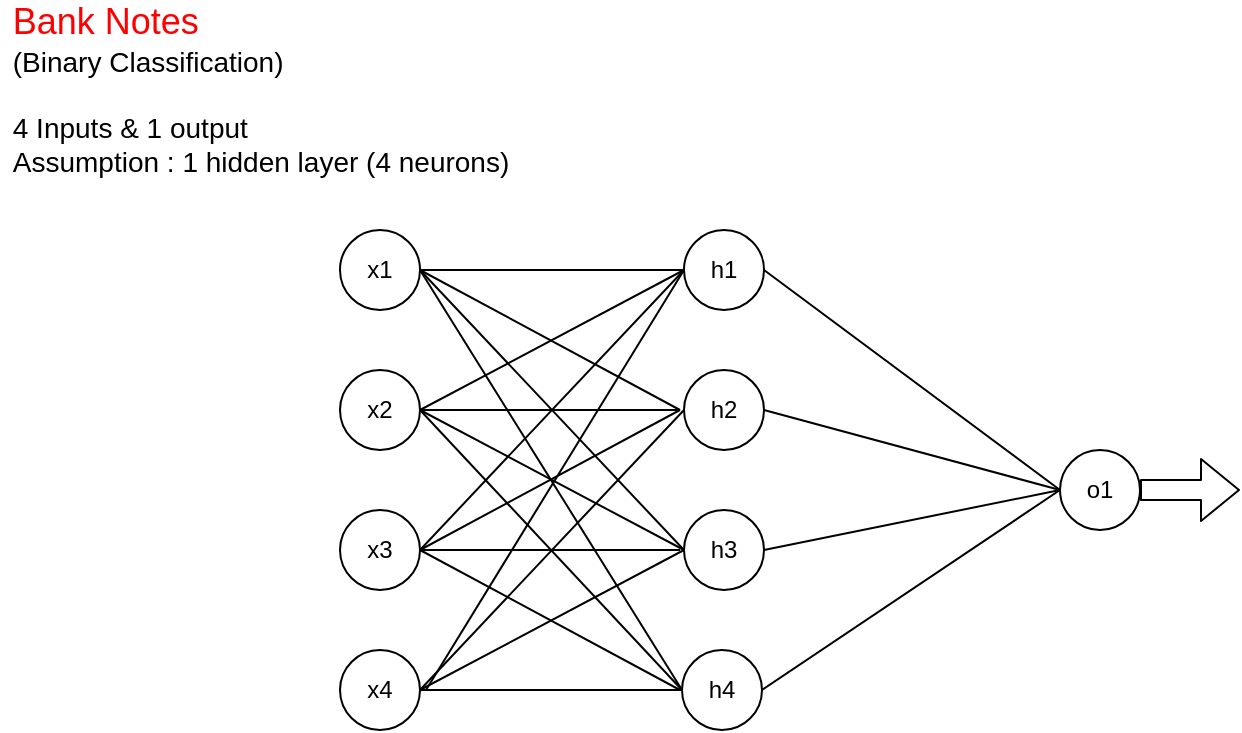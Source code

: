 <mxfile version="13.10.0" type="github">
  <diagram id="l8HAb5ZpfE-K3qL3GmzX" name="Page-1">
    <mxGraphModel dx="1426" dy="783" grid="1" gridSize="10" guides="1" tooltips="1" connect="1" arrows="1" fold="1" page="1" pageScale="1" pageWidth="850" pageHeight="1100" math="0" shadow="0">
      <root>
        <mxCell id="0" />
        <mxCell id="1" parent="0" />
        <mxCell id="YVwRgUmtyMi5_FWcy6iZ-1" value="h1" style="ellipse;whiteSpace=wrap;html=1;aspect=fixed;" parent="1" vertex="1">
          <mxGeometry x="402" y="140" width="40" height="40" as="geometry" />
        </mxCell>
        <mxCell id="YVwRgUmtyMi5_FWcy6iZ-2" value="h3" style="ellipse;whiteSpace=wrap;html=1;aspect=fixed;" parent="1" vertex="1">
          <mxGeometry x="402" y="280" width="40" height="40" as="geometry" />
        </mxCell>
        <mxCell id="YVwRgUmtyMi5_FWcy6iZ-4" value="h4" style="ellipse;whiteSpace=wrap;html=1;aspect=fixed;" parent="1" vertex="1">
          <mxGeometry x="401" y="350" width="40" height="40" as="geometry" />
        </mxCell>
        <mxCell id="YVwRgUmtyMi5_FWcy6iZ-5" value="h2" style="ellipse;whiteSpace=wrap;html=1;aspect=fixed;" parent="1" vertex="1">
          <mxGeometry x="402" y="210" width="40" height="40" as="geometry" />
        </mxCell>
        <mxCell id="YVwRgUmtyMi5_FWcy6iZ-6" value="o1" style="ellipse;whiteSpace=wrap;html=1;aspect=fixed;" parent="1" vertex="1">
          <mxGeometry x="590" y="250" width="40" height="40" as="geometry" />
        </mxCell>
        <mxCell id="YVwRgUmtyMi5_FWcy6iZ-7" value="x1" style="ellipse;whiteSpace=wrap;html=1;aspect=fixed;" parent="1" vertex="1">
          <mxGeometry x="230" y="140" width="40" height="40" as="geometry" />
        </mxCell>
        <mxCell id="YVwRgUmtyMi5_FWcy6iZ-8" value="x3" style="ellipse;whiteSpace=wrap;html=1;aspect=fixed;" parent="1" vertex="1">
          <mxGeometry x="230" y="280" width="40" height="40" as="geometry" />
        </mxCell>
        <mxCell id="YVwRgUmtyMi5_FWcy6iZ-9" value="x4" style="ellipse;whiteSpace=wrap;html=1;aspect=fixed;" parent="1" vertex="1">
          <mxGeometry x="230" y="350" width="40" height="40" as="geometry" />
        </mxCell>
        <mxCell id="YVwRgUmtyMi5_FWcy6iZ-10" value="x2" style="ellipse;whiteSpace=wrap;html=1;aspect=fixed;" parent="1" vertex="1">
          <mxGeometry x="230" y="210" width="40" height="40" as="geometry" />
        </mxCell>
        <mxCell id="YVwRgUmtyMi5_FWcy6iZ-11" value="" style="endArrow=none;html=1;entryX=0;entryY=0.5;entryDx=0;entryDy=0;exitX=1;exitY=0.5;exitDx=0;exitDy=0;" parent="1" source="YVwRgUmtyMi5_FWcy6iZ-1" target="YVwRgUmtyMi5_FWcy6iZ-6" edge="1">
          <mxGeometry width="50" height="50" relative="1" as="geometry">
            <mxPoint x="400" y="430" as="sourcePoint" />
            <mxPoint x="450" y="380" as="targetPoint" />
          </mxGeometry>
        </mxCell>
        <mxCell id="YVwRgUmtyMi5_FWcy6iZ-12" value="" style="endArrow=none;html=1;entryX=0;entryY=0.5;entryDx=0;entryDy=0;exitX=1;exitY=0.5;exitDx=0;exitDy=0;" parent="1" source="YVwRgUmtyMi5_FWcy6iZ-5" target="YVwRgUmtyMi5_FWcy6iZ-6" edge="1">
          <mxGeometry width="50" height="50" relative="1" as="geometry">
            <mxPoint x="452" y="185" as="sourcePoint" />
            <mxPoint x="605.858" y="280.858" as="targetPoint" />
          </mxGeometry>
        </mxCell>
        <mxCell id="YVwRgUmtyMi5_FWcy6iZ-13" value="" style="endArrow=none;html=1;entryX=0;entryY=0.5;entryDx=0;entryDy=0;exitX=1;exitY=0.5;exitDx=0;exitDy=0;" parent="1" source="YVwRgUmtyMi5_FWcy6iZ-2" target="YVwRgUmtyMi5_FWcy6iZ-6" edge="1">
          <mxGeometry width="50" height="50" relative="1" as="geometry">
            <mxPoint x="452" y="240" as="sourcePoint" />
            <mxPoint x="600" y="280" as="targetPoint" />
          </mxGeometry>
        </mxCell>
        <mxCell id="YVwRgUmtyMi5_FWcy6iZ-14" value="" style="endArrow=none;html=1;entryX=0;entryY=0.5;entryDx=0;entryDy=0;exitX=1;exitY=0.5;exitDx=0;exitDy=0;" parent="1" source="YVwRgUmtyMi5_FWcy6iZ-4" target="YVwRgUmtyMi5_FWcy6iZ-6" edge="1">
          <mxGeometry width="50" height="50" relative="1" as="geometry">
            <mxPoint x="452" y="310" as="sourcePoint" />
            <mxPoint x="600" y="280" as="targetPoint" />
          </mxGeometry>
        </mxCell>
        <mxCell id="EzJesX8D6r8cH8Coe2rC-2" value="&lt;div style=&quot;text-align: left&quot;&gt;&lt;font color=&quot;#ff0000&quot;&gt;&lt;font style=&quot;font-size: 18px&quot;&gt;Bank Notes&lt;/font&gt;&lt;span style=&quot;font-size: 14px&quot;&gt;&amp;nbsp;&lt;/span&gt;&lt;/font&gt;&lt;/div&gt;&lt;font&gt;&lt;div style=&quot;font-size: 14px ; text-align: left&quot;&gt;&lt;span&gt;(Binary Classification)&lt;/span&gt;&lt;/div&gt;&lt;div style=&quot;font-size: 14px ; text-align: left&quot;&gt;&lt;span&gt;&lt;br&gt;&lt;/span&gt;&lt;/div&gt;&lt;div style=&quot;font-size: 14px ; text-align: left&quot;&gt;&lt;span&gt;4 Inputs &amp;amp; 1 output&lt;/span&gt;&lt;/div&gt;&lt;div style=&quot;text-align: left&quot;&gt;&lt;span style=&quot;font-size: 14px&quot;&gt;Assumption&amp;nbsp;&lt;/span&gt;&lt;span style=&quot;font-size: 14px&quot;&gt;: 1 hidden layer (4 neurons)&lt;/span&gt;&lt;/div&gt;&lt;/font&gt;" style="text;html=1;align=center;verticalAlign=middle;resizable=0;points=[];autosize=1;" parent="1" vertex="1">
          <mxGeometry x="60" y="30" width="260" height="80" as="geometry" />
        </mxCell>
        <mxCell id="EzJesX8D6r8cH8Coe2rC-3" value="" style="endArrow=none;html=1;exitX=1;exitY=0.5;exitDx=0;exitDy=0;" parent="1" source="YVwRgUmtyMi5_FWcy6iZ-7" edge="1">
          <mxGeometry width="50" height="50" relative="1" as="geometry">
            <mxPoint x="400" y="420" as="sourcePoint" />
            <mxPoint x="400" y="230" as="targetPoint" />
          </mxGeometry>
        </mxCell>
        <mxCell id="EzJesX8D6r8cH8Coe2rC-5" value="" style="endArrow=none;html=1;exitX=1;exitY=0.5;exitDx=0;exitDy=0;" parent="1" source="YVwRgUmtyMi5_FWcy6iZ-7" target="YVwRgUmtyMi5_FWcy6iZ-1" edge="1">
          <mxGeometry width="50" height="50" relative="1" as="geometry">
            <mxPoint x="400" y="420" as="sourcePoint" />
            <mxPoint x="400" y="160" as="targetPoint" />
          </mxGeometry>
        </mxCell>
        <mxCell id="EzJesX8D6r8cH8Coe2rC-6" value="" style="endArrow=none;html=1;exitX=1;exitY=0.5;exitDx=0;exitDy=0;entryX=0;entryY=0.5;entryDx=0;entryDy=0;" parent="1" source="YVwRgUmtyMi5_FWcy6iZ-7" target="YVwRgUmtyMi5_FWcy6iZ-2" edge="1">
          <mxGeometry width="50" height="50" relative="1" as="geometry">
            <mxPoint x="280" y="170" as="sourcePoint" />
            <mxPoint x="400" y="300" as="targetPoint" />
          </mxGeometry>
        </mxCell>
        <mxCell id="EzJesX8D6r8cH8Coe2rC-7" value="" style="endArrow=none;html=1;exitX=1;exitY=0.5;exitDx=0;exitDy=0;entryX=0;entryY=0.5;entryDx=0;entryDy=0;" parent="1" source="YVwRgUmtyMi5_FWcy6iZ-7" target="YVwRgUmtyMi5_FWcy6iZ-4" edge="1">
          <mxGeometry width="50" height="50" relative="1" as="geometry">
            <mxPoint x="280" y="170" as="sourcePoint" />
            <mxPoint x="412" y="310" as="targetPoint" />
          </mxGeometry>
        </mxCell>
        <mxCell id="EzJesX8D6r8cH8Coe2rC-8" value="" style="endArrow=none;html=1;exitX=1;exitY=0.5;exitDx=0;exitDy=0;" parent="1" source="YVwRgUmtyMi5_FWcy6iZ-10" edge="1">
          <mxGeometry width="50" height="50" relative="1" as="geometry">
            <mxPoint x="280" y="170" as="sourcePoint" />
            <mxPoint x="400" y="230" as="targetPoint" />
          </mxGeometry>
        </mxCell>
        <mxCell id="EzJesX8D6r8cH8Coe2rC-9" value="" style="endArrow=none;html=1;entryX=0;entryY=0.5;entryDx=0;entryDy=0;" parent="1" target="YVwRgUmtyMi5_FWcy6iZ-1" edge="1">
          <mxGeometry width="50" height="50" relative="1" as="geometry">
            <mxPoint x="270" y="230" as="sourcePoint" />
            <mxPoint x="400" y="160" as="targetPoint" />
          </mxGeometry>
        </mxCell>
        <mxCell id="EzJesX8D6r8cH8Coe2rC-10" value="" style="endArrow=none;html=1;entryX=0;entryY=0.5;entryDx=0;entryDy=0;" parent="1" target="YVwRgUmtyMi5_FWcy6iZ-2" edge="1">
          <mxGeometry width="50" height="50" relative="1" as="geometry">
            <mxPoint x="270" y="230" as="sourcePoint" />
            <mxPoint x="412" y="310" as="targetPoint" />
          </mxGeometry>
        </mxCell>
        <mxCell id="EzJesX8D6r8cH8Coe2rC-11" value="" style="endArrow=none;html=1;exitX=1;exitY=0.5;exitDx=0;exitDy=0;entryX=0;entryY=0.5;entryDx=0;entryDy=0;" parent="1" source="YVwRgUmtyMi5_FWcy6iZ-10" target="YVwRgUmtyMi5_FWcy6iZ-4" edge="1">
          <mxGeometry width="50" height="50" relative="1" as="geometry">
            <mxPoint x="280" y="170" as="sourcePoint" />
            <mxPoint x="400" y="370" as="targetPoint" />
          </mxGeometry>
        </mxCell>
        <mxCell id="EzJesX8D6r8cH8Coe2rC-12" value="" style="endArrow=none;html=1;exitX=1;exitY=0.5;exitDx=0;exitDy=0;" parent="1" source="YVwRgUmtyMi5_FWcy6iZ-8" edge="1">
          <mxGeometry width="50" height="50" relative="1" as="geometry">
            <mxPoint x="280" y="240" as="sourcePoint" />
            <mxPoint x="400" y="230" as="targetPoint" />
          </mxGeometry>
        </mxCell>
        <mxCell id="EzJesX8D6r8cH8Coe2rC-13" value="" style="endArrow=none;html=1;exitX=1;exitY=0.5;exitDx=0;exitDy=0;entryX=0;entryY=0.5;entryDx=0;entryDy=0;" parent="1" source="YVwRgUmtyMi5_FWcy6iZ-8" target="YVwRgUmtyMi5_FWcy6iZ-1" edge="1">
          <mxGeometry width="50" height="50" relative="1" as="geometry">
            <mxPoint x="280" y="240" as="sourcePoint" />
            <mxPoint x="400" y="160" as="targetPoint" />
          </mxGeometry>
        </mxCell>
        <mxCell id="EzJesX8D6r8cH8Coe2rC-14" value="" style="endArrow=none;html=1;exitX=1;exitY=0.5;exitDx=0;exitDy=0;" parent="1" source="YVwRgUmtyMi5_FWcy6iZ-8" edge="1">
          <mxGeometry width="50" height="50" relative="1" as="geometry">
            <mxPoint x="280" y="240" as="sourcePoint" />
            <mxPoint x="400" y="300" as="targetPoint" />
          </mxGeometry>
        </mxCell>
        <mxCell id="EzJesX8D6r8cH8Coe2rC-15" value="" style="endArrow=none;html=1;exitX=1;exitY=0.5;exitDx=0;exitDy=0;" parent="1" source="YVwRgUmtyMi5_FWcy6iZ-8" edge="1">
          <mxGeometry width="50" height="50" relative="1" as="geometry">
            <mxPoint x="280" y="240" as="sourcePoint" />
            <mxPoint x="400" y="370" as="targetPoint" />
          </mxGeometry>
        </mxCell>
        <mxCell id="EzJesX8D6r8cH8Coe2rC-16" value="" style="endArrow=none;html=1;entryX=0;entryY=0.5;entryDx=0;entryDy=0;" parent="1" target="YVwRgUmtyMi5_FWcy6iZ-5" edge="1">
          <mxGeometry width="50" height="50" relative="1" as="geometry">
            <mxPoint x="270" y="370" as="sourcePoint" />
            <mxPoint x="410" y="240" as="targetPoint" />
          </mxGeometry>
        </mxCell>
        <mxCell id="EzJesX8D6r8cH8Coe2rC-17" value="" style="endArrow=none;html=1;entryX=0;entryY=0.5;entryDx=0;entryDy=0;" parent="1" target="YVwRgUmtyMi5_FWcy6iZ-1" edge="1">
          <mxGeometry width="50" height="50" relative="1" as="geometry">
            <mxPoint x="273" y="370" as="sourcePoint" />
            <mxPoint x="410" y="170" as="targetPoint" />
          </mxGeometry>
        </mxCell>
        <mxCell id="EzJesX8D6r8cH8Coe2rC-18" value="" style="endArrow=none;html=1;exitX=1;exitY=0.5;exitDx=0;exitDy=0;entryX=0;entryY=0.5;entryDx=0;entryDy=0;" parent="1" source="YVwRgUmtyMi5_FWcy6iZ-9" target="YVwRgUmtyMi5_FWcy6iZ-2" edge="1">
          <mxGeometry width="50" height="50" relative="1" as="geometry">
            <mxPoint x="280" y="310" as="sourcePoint" />
            <mxPoint x="410" y="310" as="targetPoint" />
          </mxGeometry>
        </mxCell>
        <mxCell id="EzJesX8D6r8cH8Coe2rC-19" value="" style="endArrow=none;html=1;exitX=1;exitY=0.5;exitDx=0;exitDy=0;entryX=0;entryY=0.5;entryDx=0;entryDy=0;" parent="1" source="YVwRgUmtyMi5_FWcy6iZ-9" target="YVwRgUmtyMi5_FWcy6iZ-4" edge="1">
          <mxGeometry width="50" height="50" relative="1" as="geometry">
            <mxPoint x="280" y="310" as="sourcePoint" />
            <mxPoint x="410" y="380" as="targetPoint" />
          </mxGeometry>
        </mxCell>
        <mxCell id="EzJesX8D6r8cH8Coe2rC-20" value="" style="shape=flexArrow;endArrow=classic;html=1;exitX=1;exitY=0.5;exitDx=0;exitDy=0;" parent="1" source="YVwRgUmtyMi5_FWcy6iZ-6" edge="1">
          <mxGeometry width="50" height="50" relative="1" as="geometry">
            <mxPoint x="400" y="420" as="sourcePoint" />
            <mxPoint x="680" y="270" as="targetPoint" />
          </mxGeometry>
        </mxCell>
      </root>
    </mxGraphModel>
  </diagram>
</mxfile>
